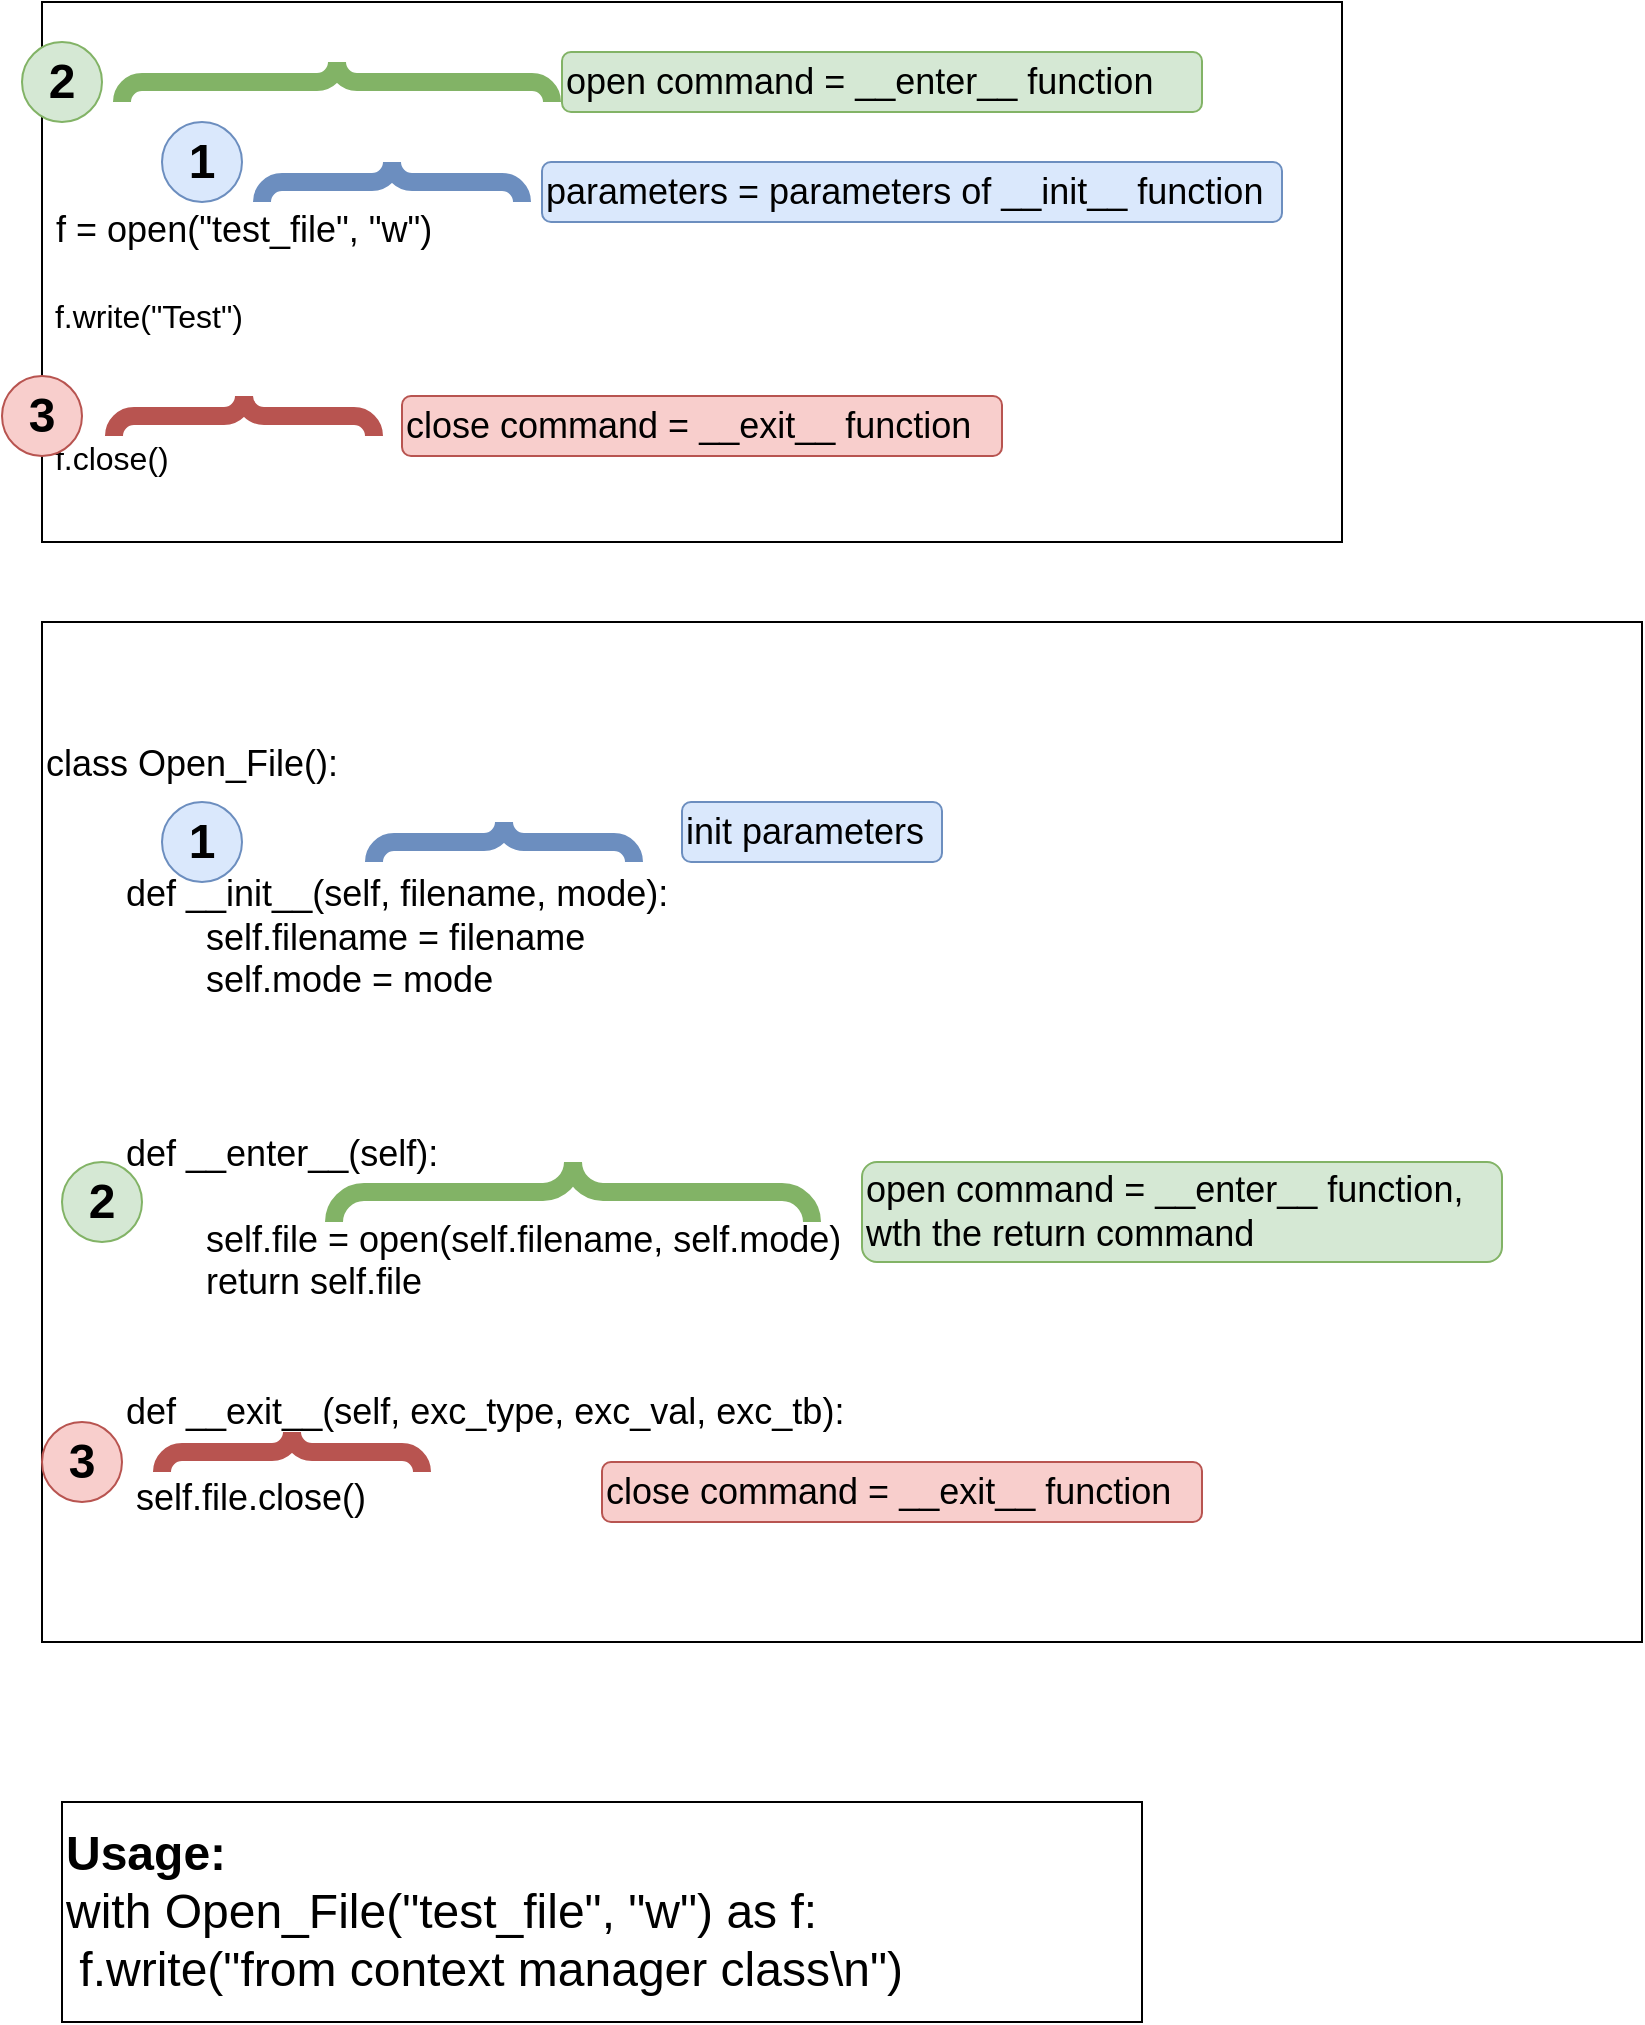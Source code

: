 <mxfile version="20.0.0" type="github">
  <diagram id="VbbVIq-V348GXafPitRY" name="Page-1">
    <mxGraphModel dx="1298" dy="764" grid="1" gridSize="10" guides="1" tooltips="1" connect="1" arrows="1" fold="1" page="1" pageScale="1" pageWidth="850" pageHeight="1100" math="0" shadow="0">
      <root>
        <mxCell id="0" />
        <mxCell id="1" parent="0" />
        <mxCell id="IrT5WvcMFTRGsWPWCH_t-1" value="&lt;div&gt;&lt;br&gt;&lt;/div&gt;&lt;div&gt;&lt;br&gt;&lt;/div&gt;&lt;div&gt;&lt;br&gt;&lt;/div&gt;&lt;div&gt;&lt;br&gt;&lt;/div&gt;&lt;div&gt;&lt;br&gt;&lt;/div&gt;&lt;div&gt;&lt;font style=&quot;font-size: 18px;&quot;&gt;&lt;span style=&quot;white-space: pre;&quot;&gt;	&lt;/span&gt;f = open(&quot;test_file&quot;, &quot;w&quot;)&amp;nbsp;&lt;/font&gt;&lt;/div&gt;&lt;div&gt;&lt;/div&gt;&lt;div&gt;&lt;font style=&quot;font-size: 18px;&quot;&gt;&lt;br&gt;&lt;/font&gt;&lt;/div&gt;&lt;div&gt;&lt;font size=&quot;3&quot;&gt;&lt;span style=&quot;white-space: pre;&quot;&gt;	&lt;/span&gt;f.write(&quot;Test&quot;)&lt;/font&gt;&lt;/div&gt;&lt;div&gt;&lt;font size=&quot;3&quot;&gt;&lt;br&gt;&lt;/font&gt;&lt;/div&gt;&lt;div&gt;&lt;font size=&quot;3&quot;&gt;&lt;br&gt;&lt;/font&gt;&lt;/div&gt;&lt;div&gt;&lt;br&gt;&lt;/div&gt;&lt;div&gt;&lt;font size=&quot;3&quot;&gt;&lt;span style=&quot;white-space: pre;&quot;&gt;	&lt;/span&gt;f.close()&lt;/font&gt;&lt;/div&gt;" style="rounded=0;whiteSpace=wrap;html=1;align=left;glass=0;" parent="1" vertex="1">
          <mxGeometry x="160" y="30" width="650" height="270" as="geometry" />
        </mxCell>
        <mxCell id="LbujWjfgCjVRlwxl8_q9-3" value="" style="verticalLabelPosition=bottom;shadow=0;dashed=0;align=center;html=1;verticalAlign=top;strokeWidth=9;shape=mxgraph.mockup.markup.curlyBrace;strokeColor=#6c8ebf;fontSize=18;fillColor=#dae8fc;" vertex="1" parent="1">
          <mxGeometry x="270" y="110" width="130" height="20" as="geometry" />
        </mxCell>
        <mxCell id="LbujWjfgCjVRlwxl8_q9-5" value="parameters = parameters of __init__ function" style="rounded=1;whiteSpace=wrap;html=1;fontSize=18;strokeWidth=1;align=left;fillColor=#dae8fc;strokeColor=#6c8ebf;" vertex="1" parent="1">
          <mxGeometry x="410" y="110" width="370" height="30" as="geometry" />
        </mxCell>
        <mxCell id="LbujWjfgCjVRlwxl8_q9-8" value="" style="verticalLabelPosition=bottom;shadow=0;dashed=0;align=center;html=1;verticalAlign=top;strokeWidth=9;shape=mxgraph.mockup.markup.curlyBrace;strokeColor=#82b366;fontSize=18;fillColor=#d5e8d4;" vertex="1" parent="1">
          <mxGeometry x="200" y="60" width="215" height="20" as="geometry" />
        </mxCell>
        <mxCell id="LbujWjfgCjVRlwxl8_q9-9" value="open command = __enter__ function" style="rounded=1;whiteSpace=wrap;html=1;fontSize=18;strokeWidth=1;align=left;fillColor=#d5e8d4;strokeColor=#82b366;" vertex="1" parent="1">
          <mxGeometry x="420" y="55" width="320" height="30" as="geometry" />
        </mxCell>
        <mxCell id="LbujWjfgCjVRlwxl8_q9-10" value="" style="verticalLabelPosition=bottom;shadow=0;dashed=0;align=center;html=1;verticalAlign=top;strokeWidth=9;shape=mxgraph.mockup.markup.curlyBrace;strokeColor=#b85450;fontSize=18;fillColor=#f8cecc;" vertex="1" parent="1">
          <mxGeometry x="196" y="227" width="130" height="20" as="geometry" />
        </mxCell>
        <mxCell id="LbujWjfgCjVRlwxl8_q9-11" value="close command = __exit__ function" style="rounded=1;whiteSpace=wrap;html=1;fontSize=18;strokeWidth=1;align=left;fillColor=#f8cecc;strokeColor=#b85450;" vertex="1" parent="1">
          <mxGeometry x="340" y="227" width="300" height="30" as="geometry" />
        </mxCell>
        <mxCell id="LbujWjfgCjVRlwxl8_q9-15" value="&lt;b&gt;&lt;font style=&quot;font-size: 24px;&quot;&gt;1&lt;/font&gt;&lt;/b&gt;" style="ellipse;whiteSpace=wrap;html=1;aspect=fixed;fontSize=18;strokeWidth=1;fillColor=#dae8fc;strokeColor=#6c8ebf;" vertex="1" parent="1">
          <mxGeometry x="220" y="90" width="40" height="40" as="geometry" />
        </mxCell>
        <mxCell id="LbujWjfgCjVRlwxl8_q9-16" value="&lt;b&gt;&lt;font style=&quot;font-size: 24px;&quot;&gt;2&lt;/font&gt;&lt;/b&gt;" style="ellipse;whiteSpace=wrap;html=1;aspect=fixed;fontSize=18;strokeWidth=1;fillColor=#d5e8d4;strokeColor=#82b366;" vertex="1" parent="1">
          <mxGeometry x="150" y="50" width="40" height="40" as="geometry" />
        </mxCell>
        <mxCell id="LbujWjfgCjVRlwxl8_q9-17" value="&lt;b&gt;&lt;font style=&quot;font-size: 24px;&quot;&gt;3&lt;/font&gt;&lt;/b&gt;" style="ellipse;whiteSpace=wrap;html=1;aspect=fixed;fontSize=18;strokeWidth=1;fillColor=#f8cecc;strokeColor=#b85450;" vertex="1" parent="1">
          <mxGeometry x="140" y="217" width="40" height="40" as="geometry" />
        </mxCell>
        <mxCell id="LbujWjfgCjVRlwxl8_q9-25" value="" style="group" vertex="1" connectable="0" parent="1">
          <mxGeometry x="160" y="340" width="800" height="510" as="geometry" />
        </mxCell>
        <mxCell id="LbujWjfgCjVRlwxl8_q9-24" value="&lt;div style=&quot;font-size: 18px;&quot;&gt;&lt;span style=&quot;background-color: initial;&quot;&gt;class Open_File():&lt;/span&gt;&lt;br&gt;&lt;/div&gt;&lt;div style=&quot;font-size: 18px;&quot;&gt;&lt;br&gt;&lt;/div&gt;&lt;div style=&quot;font-size: 18px;&quot;&gt;&lt;span style=&quot;&quot;&gt;	&lt;/span&gt;&lt;/div&gt;&lt;div style=&quot;font-size: 18px;&quot;&gt;&lt;br&gt;&lt;/div&gt;&lt;blockquote style=&quot;font-size: 18px; margin: 0px 0px 0px 40px; border: none; padding: 0px;&quot;&gt;&lt;div&gt;def __init__(self, filename, mode):&lt;/div&gt;&lt;/blockquote&gt;&lt;blockquote style=&quot;margin: 0 0 0 40px; border: none; padding: 0px;&quot;&gt;&lt;blockquote style=&quot;font-size: 18px; margin: 0px 0px 0px 40px; border: none; padding: 0px;&quot;&gt;&lt;div&gt;self.filename = filename&lt;/div&gt;&lt;/blockquote&gt;&lt;blockquote style=&quot;font-size: 18px; margin: 0px 0px 0px 40px; border: none; padding: 0px;&quot;&gt;&lt;div&gt;self.mode = mode&lt;/div&gt;&lt;/blockquote&gt;&lt;/blockquote&gt;&lt;div style=&quot;font-size: 18px;&quot;&gt;&lt;br&gt;&lt;/div&gt;&lt;div style=&quot;font-size: 18px;&quot;&gt;&lt;br&gt;&lt;/div&gt;&lt;div style=&quot;font-size: 18px;&quot;&gt;&lt;br&gt;&lt;/div&gt;&lt;blockquote style=&quot;font-size: 18px; margin: 0px 0px 0px 40px; border: none; padding: 0px;&quot;&gt;&lt;div&gt;def __enter__(self):&lt;/div&gt;&lt;div&gt;&lt;br&gt;&lt;/div&gt;&lt;/blockquote&gt;&lt;blockquote style=&quot;margin: 0 0 0 40px; border: none; padding: 0px;&quot;&gt;&lt;blockquote style=&quot;font-size: 18px; margin: 0px 0px 0px 40px; border: none; padding: 0px;&quot;&gt;&lt;div&gt;self.file = open(self.filename, self.mode)&lt;/div&gt;&lt;/blockquote&gt;&lt;blockquote style=&quot;font-size: 18px; margin: 0px 0px 0px 40px; border: none; padding: 0px;&quot;&gt;&lt;div&gt;return self.file&lt;/div&gt;&lt;/blockquote&gt;&lt;/blockquote&gt;&lt;div style=&quot;font-size: 18px;&quot;&gt;&lt;br&gt;&lt;/div&gt;&lt;div style=&quot;font-size: 18px;&quot;&gt;&lt;br&gt;&lt;/div&gt;&lt;blockquote style=&quot;font-size: 18px; margin: 0px 0px 0px 40px; border: none; padding: 0px;&quot;&gt;&lt;div&gt;def __exit__(self, exc_type, exc_val, exc_tb):&lt;/div&gt;&lt;div&gt;&lt;br&gt;&lt;/div&gt;&lt;div&gt;&lt;span style=&quot;&quot;&gt;	&lt;/span&gt;&lt;span style=&quot;white-space: pre;&quot;&gt;	&lt;/span&gt;self.file.close()&lt;/div&gt;&lt;/blockquote&gt;" style="rounded=0;whiteSpace=wrap;html=1;glass=0;fontSize=24;strokeWidth=1;align=left;" vertex="1" parent="LbujWjfgCjVRlwxl8_q9-25">
          <mxGeometry width="800" height="510" as="geometry" />
        </mxCell>
        <mxCell id="LbujWjfgCjVRlwxl8_q9-6" value="" style="verticalLabelPosition=bottom;shadow=0;dashed=0;align=center;html=1;verticalAlign=top;strokeWidth=9;shape=mxgraph.mockup.markup.curlyBrace;strokeColor=#6c8ebf;fontSize=18;fillColor=#dae8fc;" vertex="1" parent="LbujWjfgCjVRlwxl8_q9-25">
          <mxGeometry x="166" y="100" width="130" height="20" as="geometry" />
        </mxCell>
        <mxCell id="LbujWjfgCjVRlwxl8_q9-7" value="init parameters" style="rounded=1;whiteSpace=wrap;html=1;fontSize=18;strokeWidth=1;align=left;fillColor=#dae8fc;strokeColor=#6c8ebf;" vertex="1" parent="LbujWjfgCjVRlwxl8_q9-25">
          <mxGeometry x="320" y="90" width="130" height="30" as="geometry" />
        </mxCell>
        <mxCell id="LbujWjfgCjVRlwxl8_q9-12" value="" style="verticalLabelPosition=bottom;shadow=0;dashed=0;align=center;html=1;verticalAlign=top;strokeWidth=9;shape=mxgraph.mockup.markup.curlyBrace;strokeColor=#b85450;fontSize=18;fillColor=#f8cecc;" vertex="1" parent="LbujWjfgCjVRlwxl8_q9-25">
          <mxGeometry x="60" y="405" width="130" height="20" as="geometry" />
        </mxCell>
        <mxCell id="LbujWjfgCjVRlwxl8_q9-18" value="&lt;b&gt;&lt;font style=&quot;font-size: 24px;&quot;&gt;1&lt;/font&gt;&lt;/b&gt;" style="ellipse;whiteSpace=wrap;html=1;aspect=fixed;fontSize=18;strokeWidth=1;fillColor=#dae8fc;strokeColor=#6c8ebf;" vertex="1" parent="LbujWjfgCjVRlwxl8_q9-25">
          <mxGeometry x="60" y="90" width="40" height="40" as="geometry" />
        </mxCell>
        <mxCell id="LbujWjfgCjVRlwxl8_q9-19" value="&lt;b&gt;&lt;font style=&quot;font-size: 24px;&quot;&gt;2&lt;/font&gt;&lt;/b&gt;" style="ellipse;whiteSpace=wrap;html=1;aspect=fixed;fontSize=18;strokeWidth=1;fillColor=#d5e8d4;strokeColor=#82b366;" vertex="1" parent="LbujWjfgCjVRlwxl8_q9-25">
          <mxGeometry x="10" y="270" width="40" height="40" as="geometry" />
        </mxCell>
        <mxCell id="LbujWjfgCjVRlwxl8_q9-20" value="" style="verticalLabelPosition=bottom;shadow=0;dashed=0;align=center;html=1;verticalAlign=top;strokeWidth=9;shape=mxgraph.mockup.markup.curlyBrace;strokeColor=#82b366;fontSize=18;fillColor=#d5e8d4;" vertex="1" parent="LbujWjfgCjVRlwxl8_q9-25">
          <mxGeometry x="146" y="270" width="239" height="30" as="geometry" />
        </mxCell>
        <mxCell id="LbujWjfgCjVRlwxl8_q9-21" value="open command = __enter__ function, wth the return command" style="rounded=1;whiteSpace=wrap;html=1;fontSize=18;strokeWidth=1;align=left;fillColor=#d5e8d4;strokeColor=#82b366;" vertex="1" parent="LbujWjfgCjVRlwxl8_q9-25">
          <mxGeometry x="410" y="270" width="320" height="50" as="geometry" />
        </mxCell>
        <mxCell id="LbujWjfgCjVRlwxl8_q9-22" value="close command = __exit__ function" style="rounded=1;whiteSpace=wrap;html=1;fontSize=18;strokeWidth=1;align=left;fillColor=#f8cecc;strokeColor=#b85450;" vertex="1" parent="LbujWjfgCjVRlwxl8_q9-25">
          <mxGeometry x="280" y="420" width="300" height="30" as="geometry" />
        </mxCell>
        <mxCell id="LbujWjfgCjVRlwxl8_q9-23" value="&lt;b&gt;&lt;font style=&quot;font-size: 24px;&quot;&gt;3&lt;/font&gt;&lt;/b&gt;" style="ellipse;whiteSpace=wrap;html=1;aspect=fixed;fontSize=18;strokeWidth=1;fillColor=#f8cecc;strokeColor=#b85450;" vertex="1" parent="LbujWjfgCjVRlwxl8_q9-25">
          <mxGeometry y="400" width="40" height="40" as="geometry" />
        </mxCell>
        <mxCell id="LbujWjfgCjVRlwxl8_q9-26" value="&lt;div&gt;&lt;b&gt;Usage:&lt;/b&gt;&lt;/div&gt;&lt;div&gt;with Open_File(&quot;test_file&quot;, &quot;w&quot;) as f:&lt;/div&gt;&lt;div&gt;&lt;span style=&quot;&quot;&gt;	&lt;/span&gt;&lt;span style=&quot;white-space: pre;&quot;&gt;	&lt;/span&gt;f.write(&quot;from context manager class\n&quot;)&lt;/div&gt;" style="rounded=0;whiteSpace=wrap;html=1;glass=0;fontSize=24;strokeWidth=1;align=left;" vertex="1" parent="1">
          <mxGeometry x="170" y="930" width="540" height="110" as="geometry" />
        </mxCell>
      </root>
    </mxGraphModel>
  </diagram>
</mxfile>

